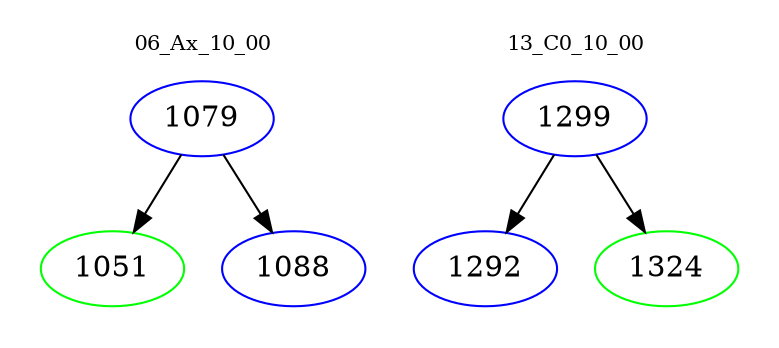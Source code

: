 digraph{
subgraph cluster_0 {
color = white
label = "06_Ax_10_00";
fontsize=10;
T0_1079 [label="1079", color="blue"]
T0_1079 -> T0_1051 [color="black"]
T0_1051 [label="1051", color="green"]
T0_1079 -> T0_1088 [color="black"]
T0_1088 [label="1088", color="blue"]
}
subgraph cluster_1 {
color = white
label = "13_C0_10_00";
fontsize=10;
T1_1299 [label="1299", color="blue"]
T1_1299 -> T1_1292 [color="black"]
T1_1292 [label="1292", color="blue"]
T1_1299 -> T1_1324 [color="black"]
T1_1324 [label="1324", color="green"]
}
}
